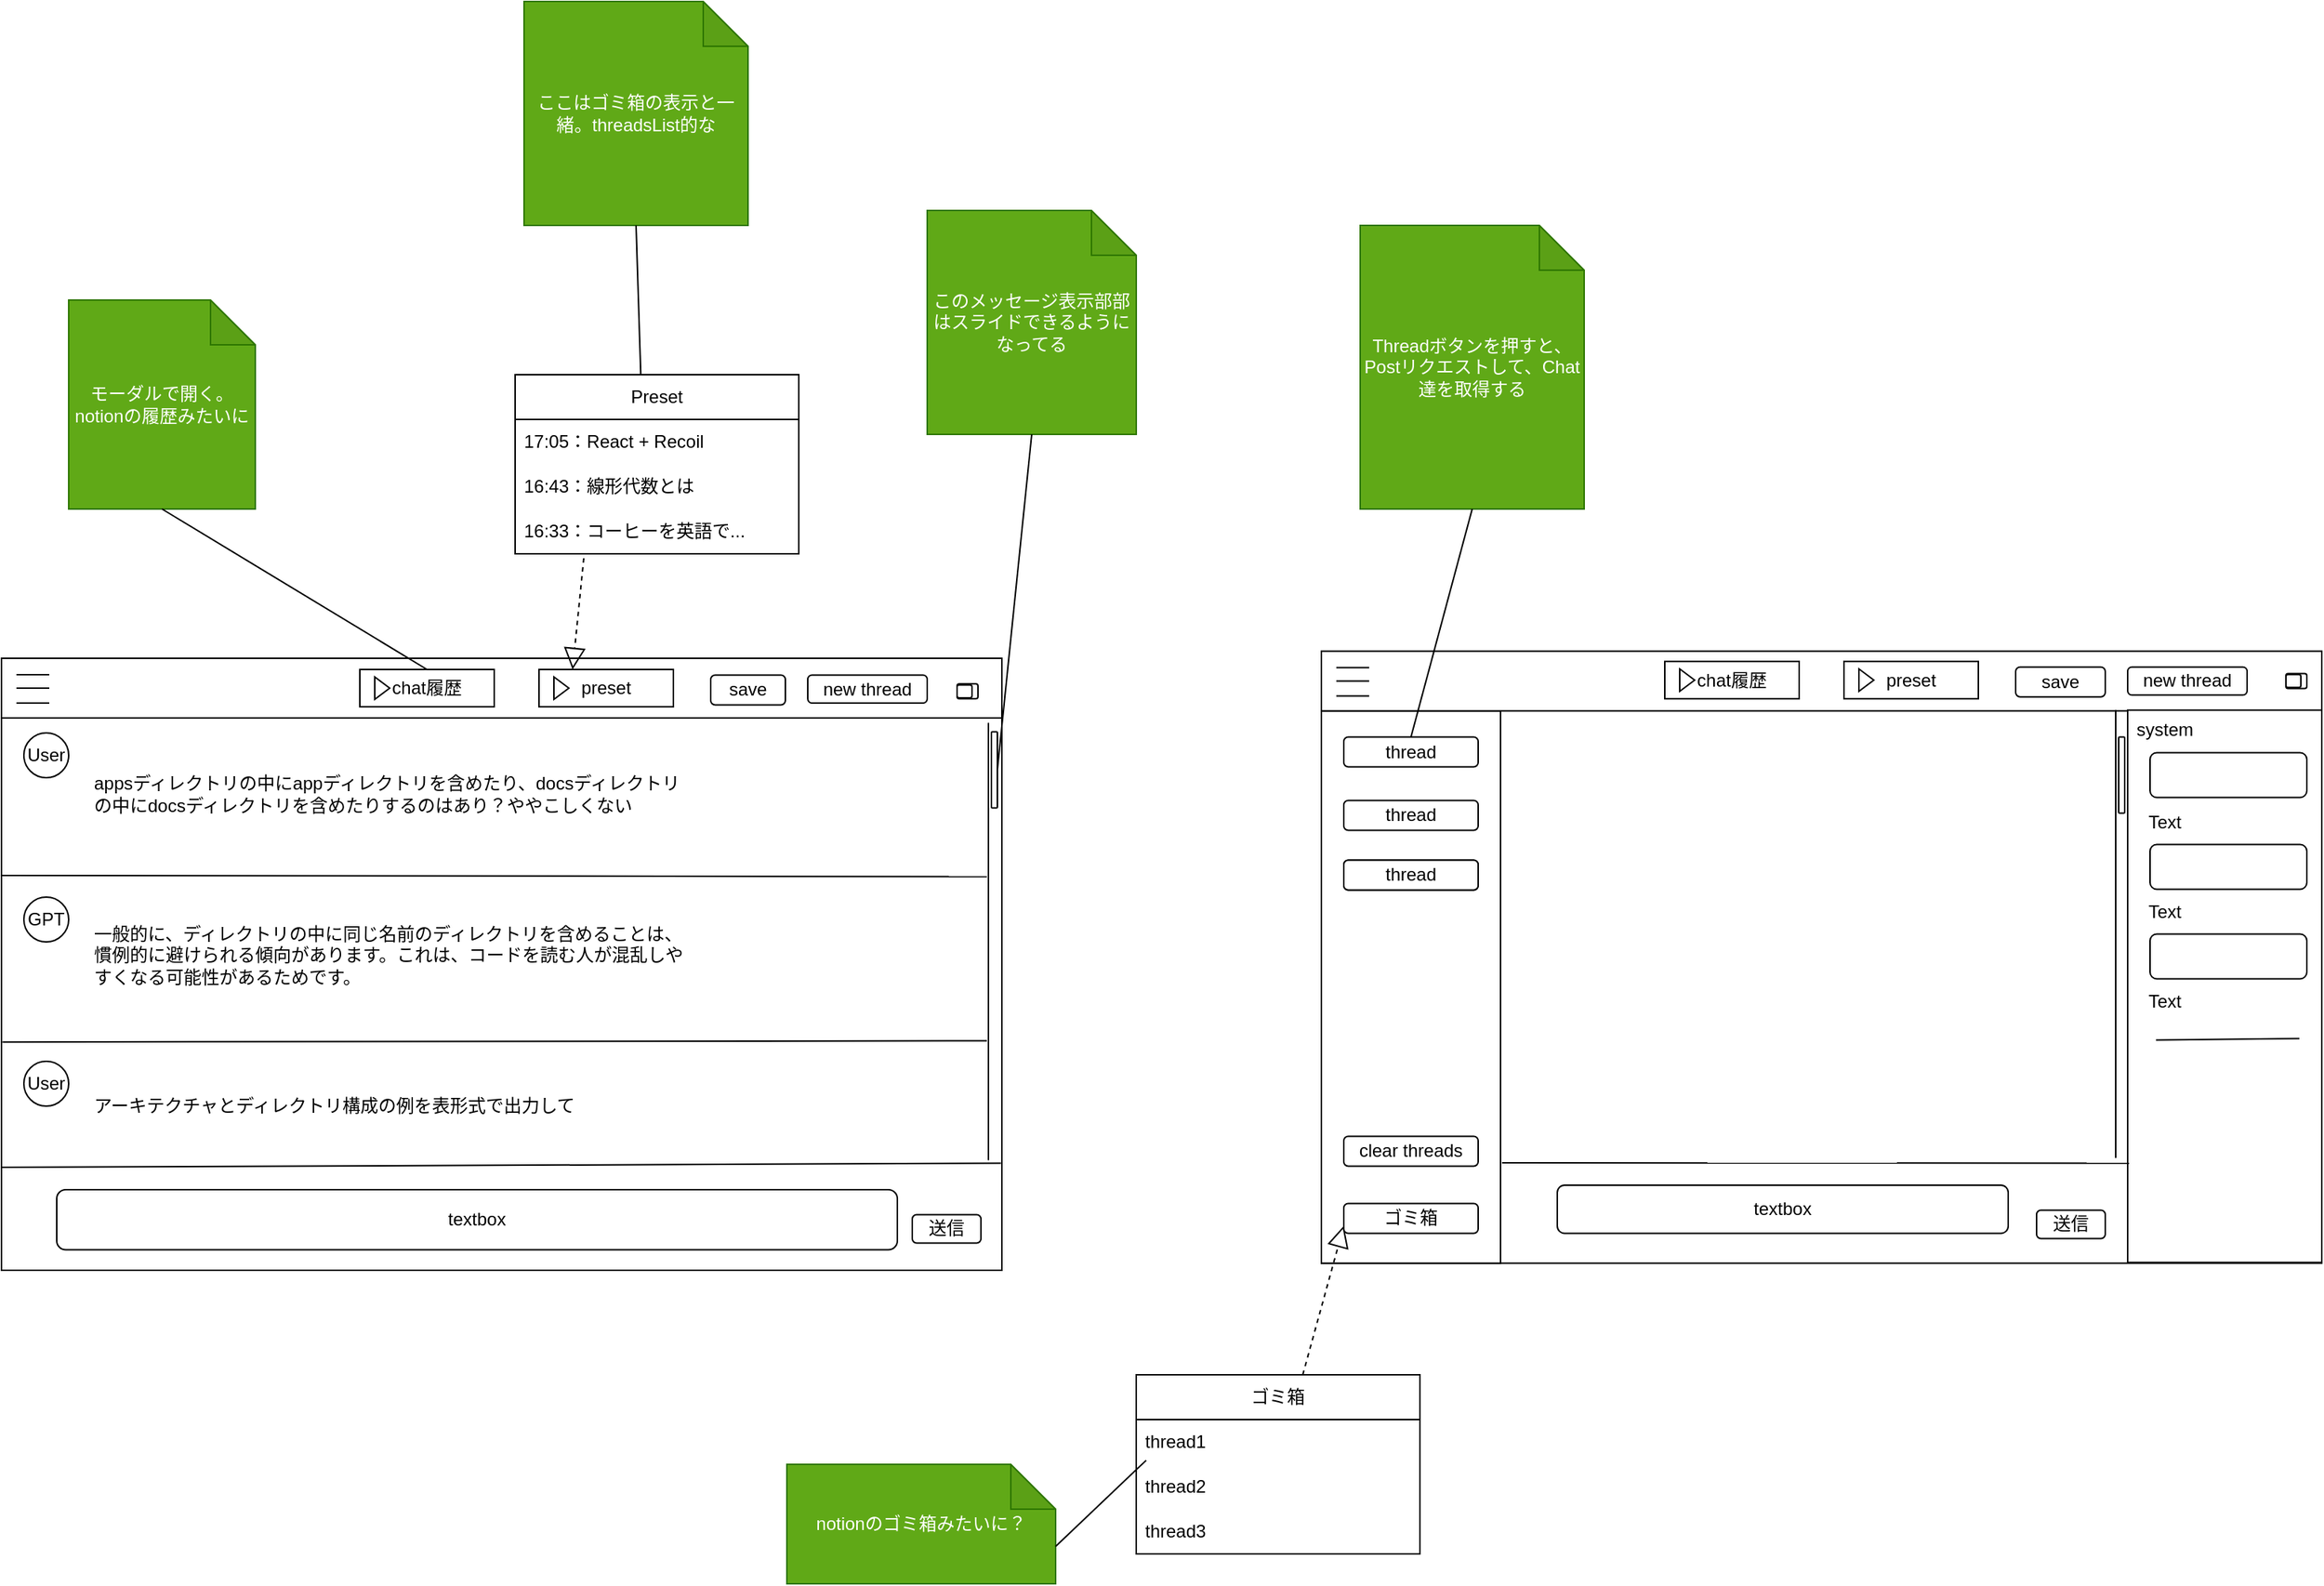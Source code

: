 <mxfile>
    <diagram id="VdgsyUHHD2g-uRMNJ1eA" name="Page-1">
        <mxGraphModel dx="776" dy="1835" grid="1" gridSize="10" guides="1" tooltips="1" connect="1" arrows="1" fold="1" page="1" pageScale="1" pageWidth="827" pageHeight="1169" math="0" shadow="0">
            <root>
                <mxCell id="0"/>
                <mxCell id="1" parent="0"/>
                <mxCell id="55" value="" style="rounded=0;whiteSpace=wrap;html=1;" parent="1" vertex="1">
                    <mxGeometry x="964" y="125.25" width="670" height="400" as="geometry"/>
                </mxCell>
                <mxCell id="70" value="" style="rounded=0;whiteSpace=wrap;html=1;" parent="1" vertex="1">
                    <mxGeometry x="964" y="155.25" width="120" height="370" as="geometry"/>
                </mxCell>
                <mxCell id="71" value="thread" style="rounded=1;whiteSpace=wrap;html=1;" parent="1" vertex="1">
                    <mxGeometry x="979" y="172.75" width="90" height="20" as="geometry"/>
                </mxCell>
                <mxCell id="72" value="thread" style="rounded=1;whiteSpace=wrap;html=1;" parent="1" vertex="1">
                    <mxGeometry x="979" y="255.25" width="90" height="20" as="geometry"/>
                </mxCell>
                <mxCell id="73" value="thread" style="rounded=1;whiteSpace=wrap;html=1;" parent="1" vertex="1">
                    <mxGeometry x="979" y="215.25" width="90" height="20" as="geometry"/>
                </mxCell>
                <mxCell id="110" value="" style="endArrow=block;dashed=1;endFill=0;endSize=12;html=1;entryX=0;entryY=0.75;entryDx=0;entryDy=0;" parent="1" source="115" target="284" edge="1">
                    <mxGeometry width="160" relative="1" as="geometry">
                        <mxPoint x="1254" y="-379.75" as="sourcePoint"/>
                        <mxPoint x="979" y="500.264" as="targetPoint"/>
                    </mxGeometry>
                </mxCell>
                <mxCell id="115" value="ゴミ箱" style="swimlane;fontStyle=0;childLayout=stackLayout;horizontal=1;startSize=30;horizontalStack=0;resizeParent=1;resizeParentMax=0;resizeLast=0;collapsible=1;marginBottom=0;whiteSpace=wrap;html=1;fillColor=default;" parent="1" vertex="1">
                    <mxGeometry x="840" y="600" width="190" height="120" as="geometry">
                        <mxRectangle x="240" y="-280" width="60" height="30" as="alternateBounds"/>
                    </mxGeometry>
                </mxCell>
                <mxCell id="117" value="thread1" style="text;strokeColor=none;fillColor=none;align=left;verticalAlign=middle;spacingLeft=4;spacingRight=4;overflow=hidden;points=[[0,0.5],[1,0.5]];portConstraint=eastwest;rotatable=0;whiteSpace=wrap;html=1;" parent="115" vertex="1">
                    <mxGeometry y="30" width="190" height="30" as="geometry"/>
                </mxCell>
                <mxCell id="118" value="thread2" style="text;strokeColor=none;fillColor=none;align=left;verticalAlign=middle;spacingLeft=4;spacingRight=4;overflow=hidden;points=[[0,0.5],[1,0.5]];portConstraint=eastwest;rotatable=0;whiteSpace=wrap;html=1;" parent="115" vertex="1">
                    <mxGeometry y="60" width="190" height="30" as="geometry"/>
                </mxCell>
                <mxCell id="119" value="thread3" style="text;strokeColor=none;fillColor=none;align=left;verticalAlign=middle;spacingLeft=4;spacingRight=4;overflow=hidden;points=[[0,0.5],[1,0.5]];portConstraint=eastwest;rotatable=0;whiteSpace=wrap;html=1;" parent="115" vertex="1">
                    <mxGeometry y="90" width="190" height="30" as="geometry"/>
                </mxCell>
                <mxCell id="129" value="" style="rounded=0;whiteSpace=wrap;html=1;" parent="1" vertex="1">
                    <mxGeometry x="964" y="115.25" width="670" height="40" as="geometry"/>
                </mxCell>
                <mxCell id="131" value="save" style="rounded=1;whiteSpace=wrap;html=1;" parent="1" vertex="1">
                    <mxGeometry x="1429" y="125.87" width="60" height="20" as="geometry"/>
                </mxCell>
                <mxCell id="132" value="" style="endArrow=none;html=1;" parent="1" edge="1">
                    <mxGeometry width="50" height="50" relative="1" as="geometry">
                        <mxPoint x="974" y="126.25" as="sourcePoint"/>
                        <mxPoint x="996" y="126.25" as="targetPoint"/>
                    </mxGeometry>
                </mxCell>
                <mxCell id="133" value="" style="endArrow=none;html=1;" parent="1" edge="1">
                    <mxGeometry width="50" height="50" relative="1" as="geometry">
                        <mxPoint x="974" y="135.25" as="sourcePoint"/>
                        <mxPoint x="996" y="135.25" as="targetPoint"/>
                    </mxGeometry>
                </mxCell>
                <mxCell id="134" value="" style="endArrow=none;html=1;" parent="1" edge="1">
                    <mxGeometry width="50" height="50" relative="1" as="geometry">
                        <mxPoint x="974" y="145.25" as="sourcePoint"/>
                        <mxPoint x="996" y="145.25" as="targetPoint"/>
                    </mxGeometry>
                </mxCell>
                <mxCell id="138" value="このメッセージ表示部部はスライドできるようになってる" style="shape=note;whiteSpace=wrap;html=1;backgroundOutline=1;darkOpacity=0.05;fillColor=#60a917;fontColor=#ffffff;strokeColor=#2D7600;" parent="1" vertex="1">
                    <mxGeometry x="700" y="-180" width="140" height="150" as="geometry"/>
                </mxCell>
                <mxCell id="162" value="Threadボタンを押すと、Postリクエストして、Chat達を取得する" style="shape=note;whiteSpace=wrap;html=1;backgroundOutline=1;darkOpacity=0.05;fillColor=#60a917;fontColor=#ffffff;strokeColor=#2D7600;align=center;" parent="1" vertex="1">
                    <mxGeometry x="990" y="-170" width="150" height="190" as="geometry"/>
                </mxCell>
                <mxCell id="163" value="" style="endArrow=none;html=1;exitX=0.5;exitY=1;exitDx=0;exitDy=0;exitPerimeter=0;entryX=0.5;entryY=0;entryDx=0;entryDy=0;" parent="1" source="162" target="71" edge="1">
                    <mxGeometry width="50" height="50" relative="1" as="geometry">
                        <mxPoint x="1164" y="55.25" as="sourcePoint"/>
                        <mxPoint x="1214" y="15.25" as="targetPoint"/>
                    </mxGeometry>
                </mxCell>
                <mxCell id="169" value="" style="rounded=0;whiteSpace=wrap;html=1;" parent="1" vertex="1">
                    <mxGeometry x="1504" y="154.75" width="130" height="370" as="geometry"/>
                </mxCell>
                <mxCell id="170" value="" style="rounded=1;whiteSpace=wrap;html=1;" parent="1" vertex="1">
                    <mxGeometry x="1519" y="244.75" width="105" height="30" as="geometry"/>
                </mxCell>
                <mxCell id="171" value="" style="rounded=1;whiteSpace=wrap;html=1;" parent="1" vertex="1">
                    <mxGeometry x="1519" y="304.75" width="105" height="30" as="geometry"/>
                </mxCell>
                <mxCell id="172" value="Text" style="text;html=1;strokeColor=none;fillColor=none;align=center;verticalAlign=middle;whiteSpace=wrap;rounded=0;" parent="1" vertex="1">
                    <mxGeometry x="1504" y="214.75" width="50" height="30" as="geometry"/>
                </mxCell>
                <mxCell id="173" value="Text" style="text;html=1;strokeColor=none;fillColor=none;align=center;verticalAlign=middle;whiteSpace=wrap;rounded=0;" parent="1" vertex="1">
                    <mxGeometry x="1504" y="274.75" width="50" height="30" as="geometry"/>
                </mxCell>
                <mxCell id="174" value="Text" style="text;html=1;strokeColor=none;fillColor=none;align=center;verticalAlign=middle;whiteSpace=wrap;rounded=0;" parent="1" vertex="1">
                    <mxGeometry x="1504" y="334.75" width="50" height="30" as="geometry"/>
                </mxCell>
                <mxCell id="175" value="" style="endArrow=none;html=1;" parent="1" edge="1">
                    <mxGeometry width="50" height="50" relative="1" as="geometry">
                        <mxPoint x="1523" y="375.75" as="sourcePoint"/>
                        <mxPoint x="1619" y="374.75" as="targetPoint"/>
                    </mxGeometry>
                </mxCell>
                <mxCell id="176" value="" style="endArrow=none;html=1;" parent="1" edge="1">
                    <mxGeometry width="50" height="50" relative="1" as="geometry">
                        <mxPoint x="1496" y="154.75" as="sourcePoint"/>
                        <mxPoint x="1496" y="454.75" as="targetPoint"/>
                    </mxGeometry>
                </mxCell>
                <mxCell id="177" value="" style="rounded=1;whiteSpace=wrap;html=1;" parent="1" vertex="1">
                    <mxGeometry x="1498" y="172.75" width="4" height="51" as="geometry"/>
                </mxCell>
                <mxCell id="178" value="" style="rounded=1;whiteSpace=wrap;html=1;" parent="1" vertex="1">
                    <mxGeometry x="1519" y="183.25" width="105" height="30" as="geometry"/>
                </mxCell>
                <mxCell id="179" value="system" style="text;html=1;strokeColor=none;fillColor=none;align=center;verticalAlign=middle;whiteSpace=wrap;rounded=0;" parent="1" vertex="1">
                    <mxGeometry x="1504" y="153.25" width="50" height="30" as="geometry"/>
                </mxCell>
                <mxCell id="181" value="" style="rounded=0;whiteSpace=wrap;html=1;" parent="1" vertex="1">
                    <mxGeometry x="80" y="120" width="670" height="410" as="geometry"/>
                </mxCell>
                <mxCell id="183" value="" style="rounded=0;whiteSpace=wrap;html=1;" parent="1" vertex="1">
                    <mxGeometry x="80" y="120" width="670" height="40" as="geometry"/>
                </mxCell>
                <mxCell id="190" value="save" style="rounded=1;whiteSpace=wrap;html=1;" parent="1" vertex="1">
                    <mxGeometry x="555" y="131.25" width="50" height="20" as="geometry"/>
                </mxCell>
                <mxCell id="191" value="" style="endArrow=none;html=1;" parent="1" edge="1">
                    <mxGeometry width="50" height="50" relative="1" as="geometry">
                        <mxPoint x="90" y="131" as="sourcePoint"/>
                        <mxPoint x="112" y="131" as="targetPoint"/>
                    </mxGeometry>
                </mxCell>
                <mxCell id="192" value="" style="endArrow=none;html=1;" parent="1" edge="1">
                    <mxGeometry width="50" height="50" relative="1" as="geometry">
                        <mxPoint x="90" y="140" as="sourcePoint"/>
                        <mxPoint x="112" y="140" as="targetPoint"/>
                    </mxGeometry>
                </mxCell>
                <mxCell id="193" value="" style="endArrow=none;html=1;" parent="1" edge="1">
                    <mxGeometry width="50" height="50" relative="1" as="geometry">
                        <mxPoint x="90" y="150" as="sourcePoint"/>
                        <mxPoint x="112" y="150" as="targetPoint"/>
                    </mxGeometry>
                </mxCell>
                <mxCell id="194" value="new thread" style="rounded=1;whiteSpace=wrap;html=1;" parent="1" vertex="1">
                    <mxGeometry x="620" y="131.25" width="80" height="18.75" as="geometry"/>
                </mxCell>
                <mxCell id="195" value="textbox" style="rounded=1;whiteSpace=wrap;html=1;" parent="1" vertex="1">
                    <mxGeometry x="117" y="476" width="563" height="40.25" as="geometry"/>
                </mxCell>
                <mxCell id="196" value="User" style="ellipse;whiteSpace=wrap;html=1;aspect=fixed;" parent="1" vertex="1">
                    <mxGeometry x="95" y="170" width="30" height="30" as="geometry"/>
                </mxCell>
                <mxCell id="197" value="GPT" style="ellipse;whiteSpace=wrap;html=1;aspect=fixed;" parent="1" vertex="1">
                    <mxGeometry x="95" y="280" width="30" height="30" as="geometry"/>
                </mxCell>
                <mxCell id="198" value="" style="endArrow=none;html=1;" parent="1" edge="1">
                    <mxGeometry width="50" height="50" relative="1" as="geometry">
                        <mxPoint x="80" y="265.5" as="sourcePoint"/>
                        <mxPoint x="740" y="266.25" as="targetPoint"/>
                    </mxGeometry>
                </mxCell>
                <mxCell id="199" value="" style="endArrow=none;html=1;entryX=0.999;entryY=0.825;entryDx=0;entryDy=0;entryPerimeter=0;" parent="1" target="181" edge="1">
                    <mxGeometry width="50" height="50" relative="1" as="geometry">
                        <mxPoint x="80" y="461" as="sourcePoint"/>
                        <mxPoint x="620" y="458.59" as="targetPoint"/>
                    </mxGeometry>
                </mxCell>
                <mxCell id="202" value="" style="endArrow=none;html=1;exitX=0.001;exitY=0.627;exitDx=0;exitDy=0;exitPerimeter=0;" parent="1" source="181" edge="1">
                    <mxGeometry width="50" height="50" relative="1" as="geometry">
                        <mxPoint x="80" y="390" as="sourcePoint"/>
                        <mxPoint x="740" y="376.25" as="targetPoint"/>
                    </mxGeometry>
                </mxCell>
                <mxCell id="203" value="User" style="ellipse;whiteSpace=wrap;html=1;aspect=fixed;" parent="1" vertex="1">
                    <mxGeometry x="95" y="390" width="30" height="30" as="geometry"/>
                </mxCell>
                <mxCell id="204" value="" style="endArrow=none;html=1;" parent="1" edge="1">
                    <mxGeometry width="50" height="50" relative="1" as="geometry">
                        <mxPoint x="741.0" y="163.25" as="sourcePoint"/>
                        <mxPoint x="741" y="456.25" as="targetPoint"/>
                    </mxGeometry>
                </mxCell>
                <mxCell id="206" value="送信" style="rounded=1;whiteSpace=wrap;html=1;" parent="1" vertex="1">
                    <mxGeometry x="690" y="492.75" width="46" height="19" as="geometry"/>
                </mxCell>
                <mxCell id="210" value="appsディレクトリの中にappディレクトリを含めたり、docsディレクトリの中にdocsディレクトリを含めたりするのはあり？ややこしくない" style="text;html=1;strokeColor=none;fillColor=none;align=left;verticalAlign=middle;whiteSpace=wrap;rounded=0;strokeWidth=4;" parent="1" vertex="1">
                    <mxGeometry x="140" y="172.5" width="400" height="77.5" as="geometry"/>
                </mxCell>
                <mxCell id="211" value="一般的に、ディレクトリの中に同じ名前のディレクトリを含めることは、慣例的に避けられる傾向があります。これは、コードを読む人が混乱しやすくなる可能性があるためです。" style="text;html=1;strokeColor=none;fillColor=none;align=left;verticalAlign=middle;whiteSpace=wrap;rounded=0;strokeWidth=4;" parent="1" vertex="1">
                    <mxGeometry x="140" y="280" width="400" height="77.5" as="geometry"/>
                </mxCell>
                <mxCell id="212" value="アーキテクチャとディレクトリ構成の例を表形式で出力して" style="text;html=1;strokeColor=none;fillColor=none;align=left;verticalAlign=middle;whiteSpace=wrap;rounded=0;strokeWidth=4;" parent="1" vertex="1">
                    <mxGeometry x="140" y="390" width="380" height="60" as="geometry"/>
                </mxCell>
                <mxCell id="213" value="preset" style="html=1;whiteSpace=wrap;container=1;recursiveResize=0;collapsible=0;" parent="1" vertex="1">
                    <mxGeometry x="440" y="127.5" width="90" height="25" as="geometry"/>
                </mxCell>
                <mxCell id="214" value="" style="triangle;html=1;whiteSpace=wrap;" parent="213" vertex="1">
                    <mxGeometry x="10" y="5" width="10" height="15" as="geometry"/>
                </mxCell>
                <mxCell id="250" value="" style="rounded=1;whiteSpace=wrap;html=1;" parent="1" vertex="1">
                    <mxGeometry x="743" y="169.25" width="4" height="51" as="geometry"/>
                </mxCell>
                <mxCell id="279" value="textbox" style="rounded=1;whiteSpace=wrap;html=1;" parent="1" vertex="1">
                    <mxGeometry x="1122" y="473" width="302" height="32.25" as="geometry"/>
                </mxCell>
                <mxCell id="280" value="" style="endArrow=none;html=1;" parent="1" edge="1">
                    <mxGeometry width="50" height="50" relative="1" as="geometry">
                        <mxPoint x="1085" y="458.0" as="sourcePoint"/>
                        <mxPoint x="1505" y="458.25" as="targetPoint"/>
                    </mxGeometry>
                </mxCell>
                <mxCell id="281" value="送信" style="rounded=1;whiteSpace=wrap;html=1;" parent="1" vertex="1">
                    <mxGeometry x="1443" y="489.75" width="46" height="19" as="geometry"/>
                </mxCell>
                <mxCell id="282" value="thread" style="rounded=1;whiteSpace=wrap;html=1;" parent="1" vertex="1">
                    <mxGeometry x="979" y="255.25" width="90" height="20" as="geometry"/>
                </mxCell>
                <mxCell id="283" value="clear threads" style="rounded=1;whiteSpace=wrap;html=1;" parent="1" vertex="1">
                    <mxGeometry x="979" y="440.25" width="90" height="20" as="geometry"/>
                </mxCell>
                <mxCell id="284" value="ゴミ箱" style="rounded=1;whiteSpace=wrap;html=1;" parent="1" vertex="1">
                    <mxGeometry x="979" y="485.25" width="90" height="20" as="geometry"/>
                </mxCell>
                <mxCell id="285" value="new thread" style="rounded=1;whiteSpace=wrap;html=1;" parent="1" vertex="1">
                    <mxGeometry x="1504" y="125.87" width="80" height="18.75" as="geometry"/>
                </mxCell>
                <mxCell id="287" value="Preset" style="swimlane;fontStyle=0;childLayout=stackLayout;horizontal=1;startSize=30;horizontalStack=0;resizeParent=1;resizeParentMax=0;resizeLast=0;collapsible=1;marginBottom=0;whiteSpace=wrap;html=1;fillColor=default;" parent="1" vertex="1">
                    <mxGeometry x="424" y="-70" width="190" height="120" as="geometry">
                        <mxRectangle x="240" y="-280" width="60" height="30" as="alternateBounds"/>
                    </mxGeometry>
                </mxCell>
                <mxCell id="288" value="17:05：React + Recoil" style="text;strokeColor=none;fillColor=none;align=left;verticalAlign=middle;spacingLeft=4;spacingRight=4;overflow=hidden;points=[[0,0.5],[1,0.5]];portConstraint=eastwest;rotatable=0;whiteSpace=wrap;html=1;" parent="287" vertex="1">
                    <mxGeometry y="30" width="190" height="30" as="geometry"/>
                </mxCell>
                <mxCell id="289" value="16:43：線形代数とは" style="text;strokeColor=none;fillColor=none;align=left;verticalAlign=middle;spacingLeft=4;spacingRight=4;overflow=hidden;points=[[0,0.5],[1,0.5]];portConstraint=eastwest;rotatable=0;whiteSpace=wrap;html=1;" parent="287" vertex="1">
                    <mxGeometry y="60" width="190" height="30" as="geometry"/>
                </mxCell>
                <mxCell id="290" value="16:33：コーヒーを英語で..." style="text;strokeColor=none;fillColor=none;align=left;verticalAlign=middle;spacingLeft=4;spacingRight=4;overflow=hidden;points=[[0,0.5],[1,0.5]];portConstraint=eastwest;rotatable=0;whiteSpace=wrap;html=1;" parent="287" vertex="1">
                    <mxGeometry y="90" width="190" height="30" as="geometry"/>
                </mxCell>
                <mxCell id="291" value="" style="endArrow=block;dashed=1;endFill=0;endSize=12;html=1;entryX=0.25;entryY=0;entryDx=0;entryDy=0;exitX=0.242;exitY=1.1;exitDx=0;exitDy=0;exitPerimeter=0;" parent="1" source="290" target="213" edge="1">
                    <mxGeometry width="160" relative="1" as="geometry">
                        <mxPoint x="220" y="2.998" as="sourcePoint"/>
                        <mxPoint x="325" y="-22.99" as="targetPoint"/>
                    </mxGeometry>
                </mxCell>
                <mxCell id="294" value="chat履歴" style="html=1;whiteSpace=wrap;container=1;recursiveResize=0;collapsible=0;" parent="1" vertex="1">
                    <mxGeometry x="320" y="127.5" width="90" height="25" as="geometry"/>
                </mxCell>
                <mxCell id="295" value="" style="triangle;html=1;whiteSpace=wrap;" parent="294" vertex="1">
                    <mxGeometry x="10" y="5" width="10" height="15" as="geometry"/>
                </mxCell>
                <mxCell id="296" value="モーダルで開く。notionの履歴みたいに" style="shape=note;whiteSpace=wrap;html=1;backgroundOutline=1;darkOpacity=0.05;fillColor=#60a917;fontColor=#ffffff;strokeColor=#2D7600;" parent="1" vertex="1">
                    <mxGeometry x="125" y="-120" width="125" height="140" as="geometry"/>
                </mxCell>
                <mxCell id="297" value="" style="endArrow=none;html=1;entryX=0.5;entryY=1;entryDx=0;entryDy=0;entryPerimeter=0;exitX=0.5;exitY=0;exitDx=0;exitDy=0;" parent="1" source="294" target="296" edge="1">
                    <mxGeometry width="50" height="50" relative="1" as="geometry">
                        <mxPoint x="757" y="204.75" as="sourcePoint"/>
                        <mxPoint x="890" y="61.25" as="targetPoint"/>
                    </mxGeometry>
                </mxCell>
                <mxCell id="299" value="notionのゴミ箱みたいに？" style="shape=note;whiteSpace=wrap;html=1;backgroundOutline=1;darkOpacity=0.05;fillColor=#60a917;fontColor=#ffffff;strokeColor=#2D7600;align=center;" parent="1" vertex="1">
                    <mxGeometry x="606" y="660" width="180" height="80" as="geometry"/>
                </mxCell>
                <mxCell id="300" value="" style="endArrow=none;html=1;exitX=0;exitY=0;exitDx=180;exitDy=55;exitPerimeter=0;entryX=0.035;entryY=-0.09;entryDx=0;entryDy=0;entryPerimeter=0;" parent="1" source="299" target="118" edge="1">
                    <mxGeometry width="50" height="50" relative="1" as="geometry">
                        <mxPoint x="835.5" y="148.86" as="sourcePoint"/>
                        <mxPoint x="989" y="182.75" as="targetPoint"/>
                    </mxGeometry>
                </mxCell>
                <mxCell id="139" value="" style="endArrow=none;html=1;entryX=0.5;entryY=1;entryDx=0;entryDy=0;entryPerimeter=0;exitX=1;exitY=0.5;exitDx=0;exitDy=0;" parent="1" source="250" target="138" edge="1">
                    <mxGeometry width="50" height="50" relative="1" as="geometry">
                        <mxPoint x="550" y="660" as="sourcePoint"/>
                        <mxPoint x="600" y="610" as="targetPoint"/>
                    </mxGeometry>
                </mxCell>
                <mxCell id="301" value="ここはゴミ箱の表示と一緒。threadsList的な" style="shape=note;whiteSpace=wrap;html=1;backgroundOutline=1;darkOpacity=0.05;fillColor=#60a917;fontColor=#ffffff;strokeColor=#2D7600;" parent="1" vertex="1">
                    <mxGeometry x="430" y="-320" width="150" height="150" as="geometry"/>
                </mxCell>
                <mxCell id="302" value="" style="endArrow=none;html=1;entryX=0.5;entryY=1;entryDx=0;entryDy=0;entryPerimeter=0;exitX=0.443;exitY=0;exitDx=0;exitDy=0;exitPerimeter=0;" parent="1" source="287" target="301" edge="1">
                    <mxGeometry width="50" height="50" relative="1" as="geometry">
                        <mxPoint x="510" y="-80" as="sourcePoint"/>
                        <mxPoint x="197.5" y="30" as="targetPoint"/>
                    </mxGeometry>
                </mxCell>
                <mxCell id="303" value="" style="rounded=1;whiteSpace=wrap;html=1;" parent="1" vertex="1">
                    <mxGeometry x="720" y="137.13" width="14" height="10" as="geometry"/>
                </mxCell>
                <mxCell id="304" value="" style="rounded=1;whiteSpace=wrap;html=1;" parent="1" vertex="1">
                    <mxGeometry x="720" y="137.82" width="10" height="8.62" as="geometry"/>
                </mxCell>
                <mxCell id="310" value="" style="rounded=1;whiteSpace=wrap;html=1;" parent="1" vertex="1">
                    <mxGeometry x="1610" y="130.24" width="14" height="10" as="geometry"/>
                </mxCell>
                <mxCell id="311" value="" style="rounded=1;whiteSpace=wrap;html=1;" parent="1" vertex="1">
                    <mxGeometry x="1610" y="130.93" width="10" height="8.62" as="geometry"/>
                </mxCell>
                <mxCell id="312" value="preset" style="html=1;whiteSpace=wrap;container=1;recursiveResize=0;collapsible=0;" vertex="1" parent="1">
                    <mxGeometry x="1314" y="122.13" width="90" height="25" as="geometry"/>
                </mxCell>
                <mxCell id="313" value="" style="triangle;html=1;whiteSpace=wrap;" vertex="1" parent="312">
                    <mxGeometry x="10" y="5" width="10" height="15" as="geometry"/>
                </mxCell>
                <mxCell id="314" value="chat履歴" style="html=1;whiteSpace=wrap;container=1;recursiveResize=0;collapsible=0;" vertex="1" parent="1">
                    <mxGeometry x="1194" y="122.13" width="90" height="25" as="geometry"/>
                </mxCell>
                <mxCell id="315" value="" style="triangle;html=1;whiteSpace=wrap;" vertex="1" parent="314">
                    <mxGeometry x="10" y="5" width="10" height="15" as="geometry"/>
                </mxCell>
            </root>
        </mxGraphModel>
    </diagram>
</mxfile>